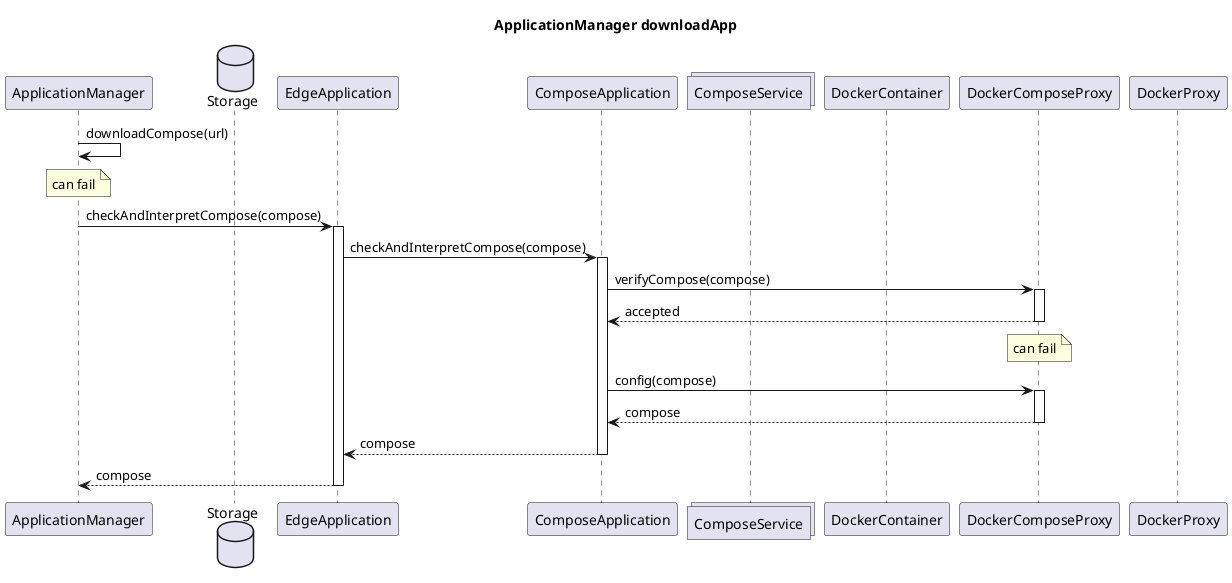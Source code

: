 @startuml
title "ApplicationManager downloadApp"

!startsub downloadApp
participant ApplicationManager as AM
database Storage as Stor
participant EdgeApplication as EApp
participant ComposeApplication as CA
collections ComposeService as CS
participant DockerContainer as DCont
participant DockerComposeProxy as DComp
participant DockerProxy as D

AM->AM: downloadCompose(url)
Note over AM: can fail
AM->EApp ++: checkAndInterpretCompose(compose)
EApp->CA ++: checkAndInterpretCompose(compose)
CA->DComp ++: verifyCompose(compose)
DComp-->CA --: accepted
Note over DComp: can fail
CA->DComp ++: config(compose)
DComp-->CA --: compose
CA-->EApp --: compose
EApp-->AM --: compose
!endsub
@end
